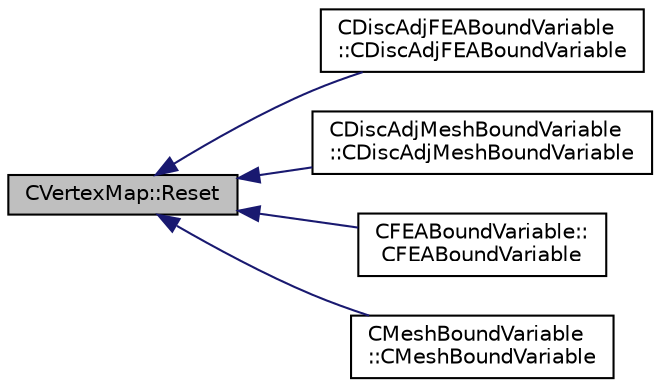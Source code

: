 digraph "CVertexMap::Reset"
{
  edge [fontname="Helvetica",fontsize="10",labelfontname="Helvetica",labelfontsize="10"];
  node [fontname="Helvetica",fontsize="10",shape=record];
  rankdir="LR";
  Node54 [label="CVertexMap::Reset",height=0.2,width=0.4,color="black", fillcolor="grey75", style="filled", fontcolor="black"];
  Node54 -> Node55 [dir="back",color="midnightblue",fontsize="10",style="solid",fontname="Helvetica"];
  Node55 [label="CDiscAdjFEABoundVariable\l::CDiscAdjFEABoundVariable",height=0.2,width=0.4,color="black", fillcolor="white", style="filled",URL="$class_c_disc_adj_f_e_a_bound_variable.html#ae1de95f0dbc6f90d6d54958c4753fb3a"];
  Node54 -> Node56 [dir="back",color="midnightblue",fontsize="10",style="solid",fontname="Helvetica"];
  Node56 [label="CDiscAdjMeshBoundVariable\l::CDiscAdjMeshBoundVariable",height=0.2,width=0.4,color="black", fillcolor="white", style="filled",URL="$class_c_disc_adj_mesh_bound_variable.html#a12bb413f37518907e3fb51b95b43a9a3",tooltip="Constructor of the class. "];
  Node54 -> Node57 [dir="back",color="midnightblue",fontsize="10",style="solid",fontname="Helvetica"];
  Node57 [label="CFEABoundVariable::\lCFEABoundVariable",height=0.2,width=0.4,color="black", fillcolor="white", style="filled",URL="$class_c_f_e_a_bound_variable.html#a48fbb06b4741837b4a3fae6499d38ff1",tooltip="Constructor of the class. "];
  Node54 -> Node58 [dir="back",color="midnightblue",fontsize="10",style="solid",fontname="Helvetica"];
  Node58 [label="CMeshBoundVariable\l::CMeshBoundVariable",height=0.2,width=0.4,color="black", fillcolor="white", style="filled",URL="$class_c_mesh_bound_variable.html#a5c4a29112cc222182cd87f42b2b79bf2",tooltip="Constructor of the class. "];
}
